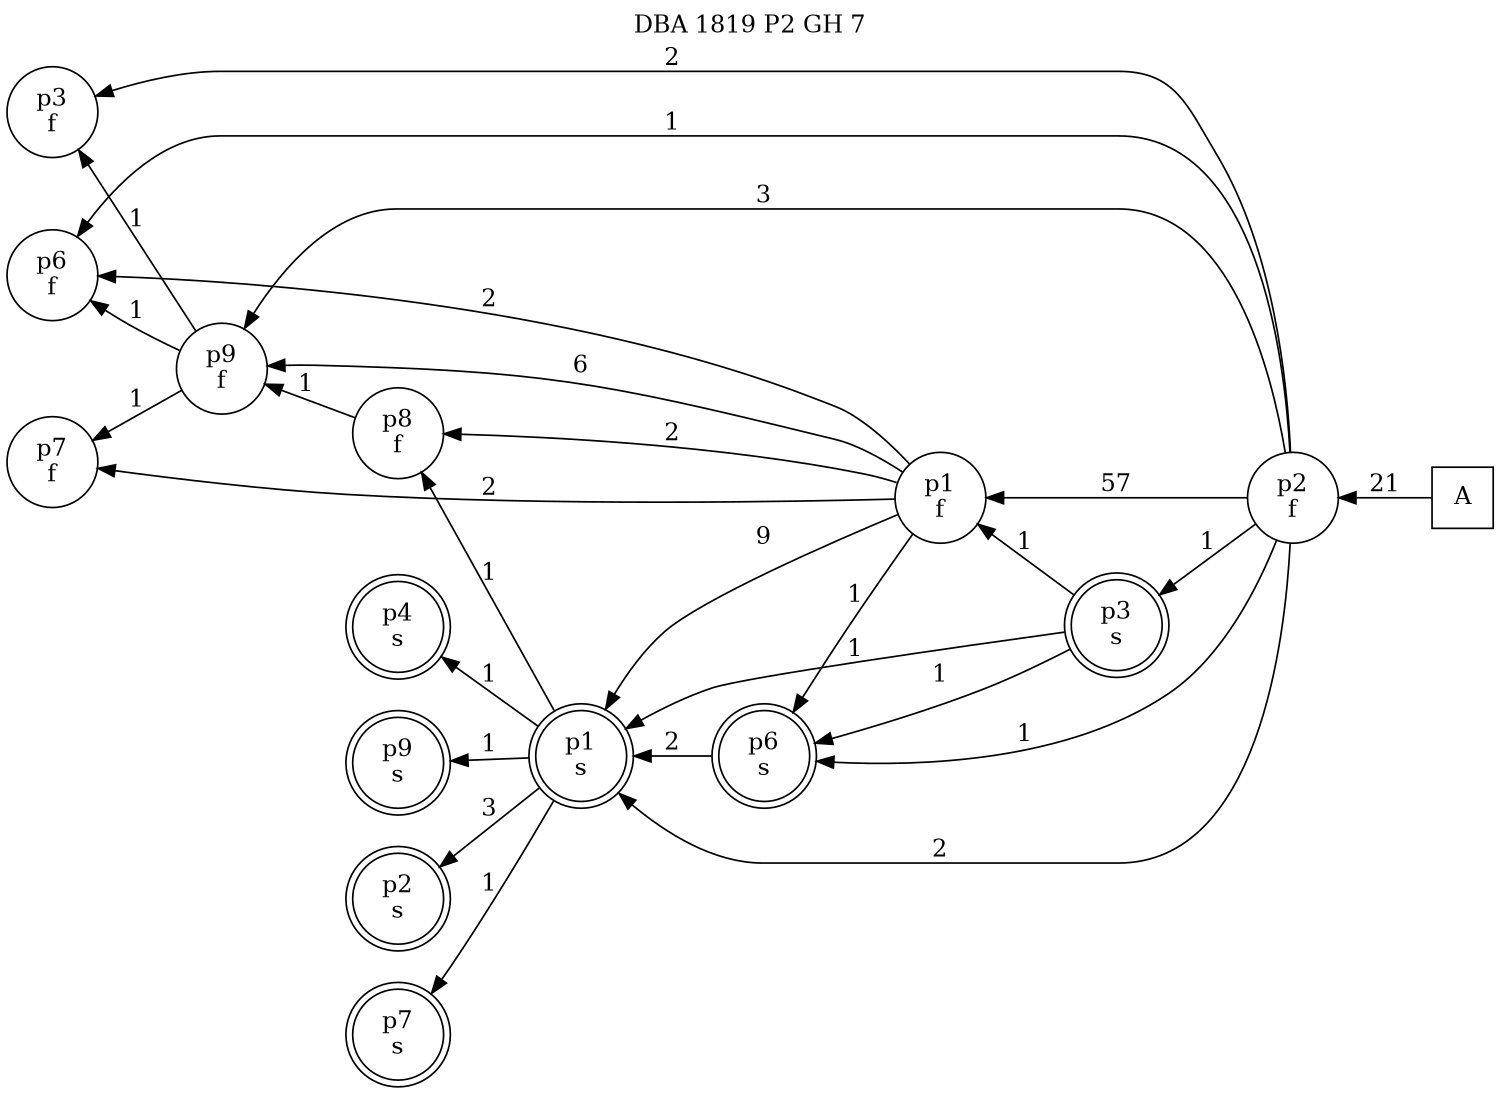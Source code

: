digraph DBA_1819_P2_GH_7_LOW {
labelloc="tl"
label= " DBA 1819 P2 GH 7 "
rankdir="RL";
graph [ size=" 10 , 10 !"]

"A" [shape="square" label="A"]
"p2_f" [shape="circle" label="p2
f"]
"p1_f" [shape="circle" label="p1
f"]
"p9_f" [shape="circle" label="p9
f"]
"p3_f" [shape="circle" label="p3
f"]
"p7_f" [shape="circle" label="p7
f"]
"p6_f" [shape="circle" label="p6
f"]
"p6_s" [shape="doublecircle" label="p6
s"]
"p1_s" [shape="doublecircle" label="p1
s"]
"p2_s" [shape="doublecircle" label="p2
s"]
"p3_s" [shape="doublecircle" label="p3
s"]
"p7_s" [shape="doublecircle" label="p7
s"]
"p8_f" [shape="circle" label="p8
f"]
"p4_s" [shape="doublecircle" label="p4
s"]
"p9_s" [shape="doublecircle" label="p9
s"]
"A" -> "p2_f" [ label=21]
"p2_f" -> "p1_f" [ label=57]
"p2_f" -> "p9_f" [ label=3]
"p2_f" -> "p3_f" [ label=2]
"p2_f" -> "p6_f" [ label=1]
"p2_f" -> "p6_s" [ label=1]
"p2_f" -> "p1_s" [ label=2]
"p2_f" -> "p3_s" [ label=1]
"p1_f" -> "p9_f" [ label=6]
"p1_f" -> "p7_f" [ label=2]
"p1_f" -> "p6_f" [ label=2]
"p1_f" -> "p6_s" [ label=1]
"p1_f" -> "p1_s" [ label=9]
"p1_f" -> "p8_f" [ label=2]
"p9_f" -> "p3_f" [ label=1]
"p9_f" -> "p7_f" [ label=1]
"p9_f" -> "p6_f" [ label=1]
"p6_s" -> "p1_s" [ label=2]
"p1_s" -> "p2_s" [ label=3]
"p1_s" -> "p7_s" [ label=1]
"p1_s" -> "p8_f" [ label=1]
"p1_s" -> "p4_s" [ label=1]
"p1_s" -> "p9_s" [ label=1]
"p3_s" -> "p1_f" [ label=1]
"p3_s" -> "p6_s" [ label=1]
"p3_s" -> "p1_s" [ label=1]
"p8_f" -> "p9_f" [ label=1]
}
